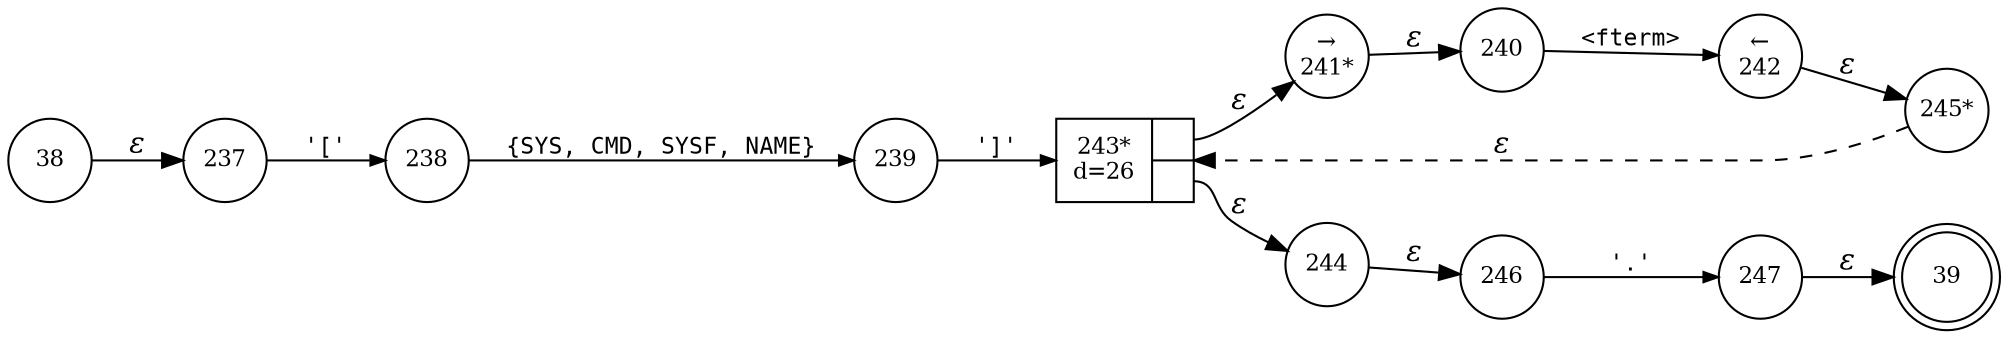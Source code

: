 digraph ATN {
rankdir=LR;
s39[fontsize=11, label="39", shape=doublecircle, fixedsize=true, width=.6];
s38[fontsize=11,label="38", shape=circle, fixedsize=true, width=.55, peripheries=1];
s237[fontsize=11,label="237", shape=circle, fixedsize=true, width=.55, peripheries=1];
s238[fontsize=11,label="238", shape=circle, fixedsize=true, width=.55, peripheries=1];
s239[fontsize=11,label="239", shape=circle, fixedsize=true, width=.55, peripheries=1];
s240[fontsize=11,label="240", shape=circle, fixedsize=true, width=.55, peripheries=1];
s241[fontsize=11,label="&rarr;\n241*", shape=circle, fixedsize=true, width=.55, peripheries=1];
s242[fontsize=11,label="&larr;\n242", shape=circle, fixedsize=true, width=.55, peripheries=1];
s243[fontsize=11,label="{243*\nd=26|{<p0>|<p1>}}", shape=record, fixedsize=false, peripheries=1];
s244[fontsize=11,label="244", shape=circle, fixedsize=true, width=.55, peripheries=1];
s245[fontsize=11,label="245*", shape=circle, fixedsize=true, width=.55, peripheries=1];
s246[fontsize=11,label="246", shape=circle, fixedsize=true, width=.55, peripheries=1];
s247[fontsize=11,label="247", shape=circle, fixedsize=true, width=.55, peripheries=1];
s38 -> s237 [fontname="Times-Italic", label="&epsilon;"];
s237 -> s238 [fontsize=11, fontname="Courier", arrowsize=.7, label = "'['", arrowhead = normal];
s238 -> s239 [fontsize=11, fontname="Courier", arrowsize=.7, label = "{SYS, CMD, SYSF, NAME}", arrowhead = normal];
s239 -> s243 [fontsize=11, fontname="Courier", arrowsize=.7, label = "']'", arrowhead = normal];
s243:p0 -> s241 [fontname="Times-Italic", label="&epsilon;"];
s243:p1 -> s244 [fontname="Times-Italic", label="&epsilon;"];
s241 -> s240 [fontname="Times-Italic", label="&epsilon;"];
s244 -> s246 [fontname="Times-Italic", label="&epsilon;"];
s240 -> s242 [fontsize=11, fontname="Courier", arrowsize=.7, label = "<fterm>", arrowhead = normal];
s246 -> s247 [fontsize=11, fontname="Courier", arrowsize=.7, label = "'.'", arrowhead = normal];
s242 -> s245 [fontname="Times-Italic", label="&epsilon;"];
s247 -> s39 [fontname="Times-Italic", label="&epsilon;"];
s245 -> s243 [fontname="Times-Italic", label="&epsilon;", style="dashed"];
}